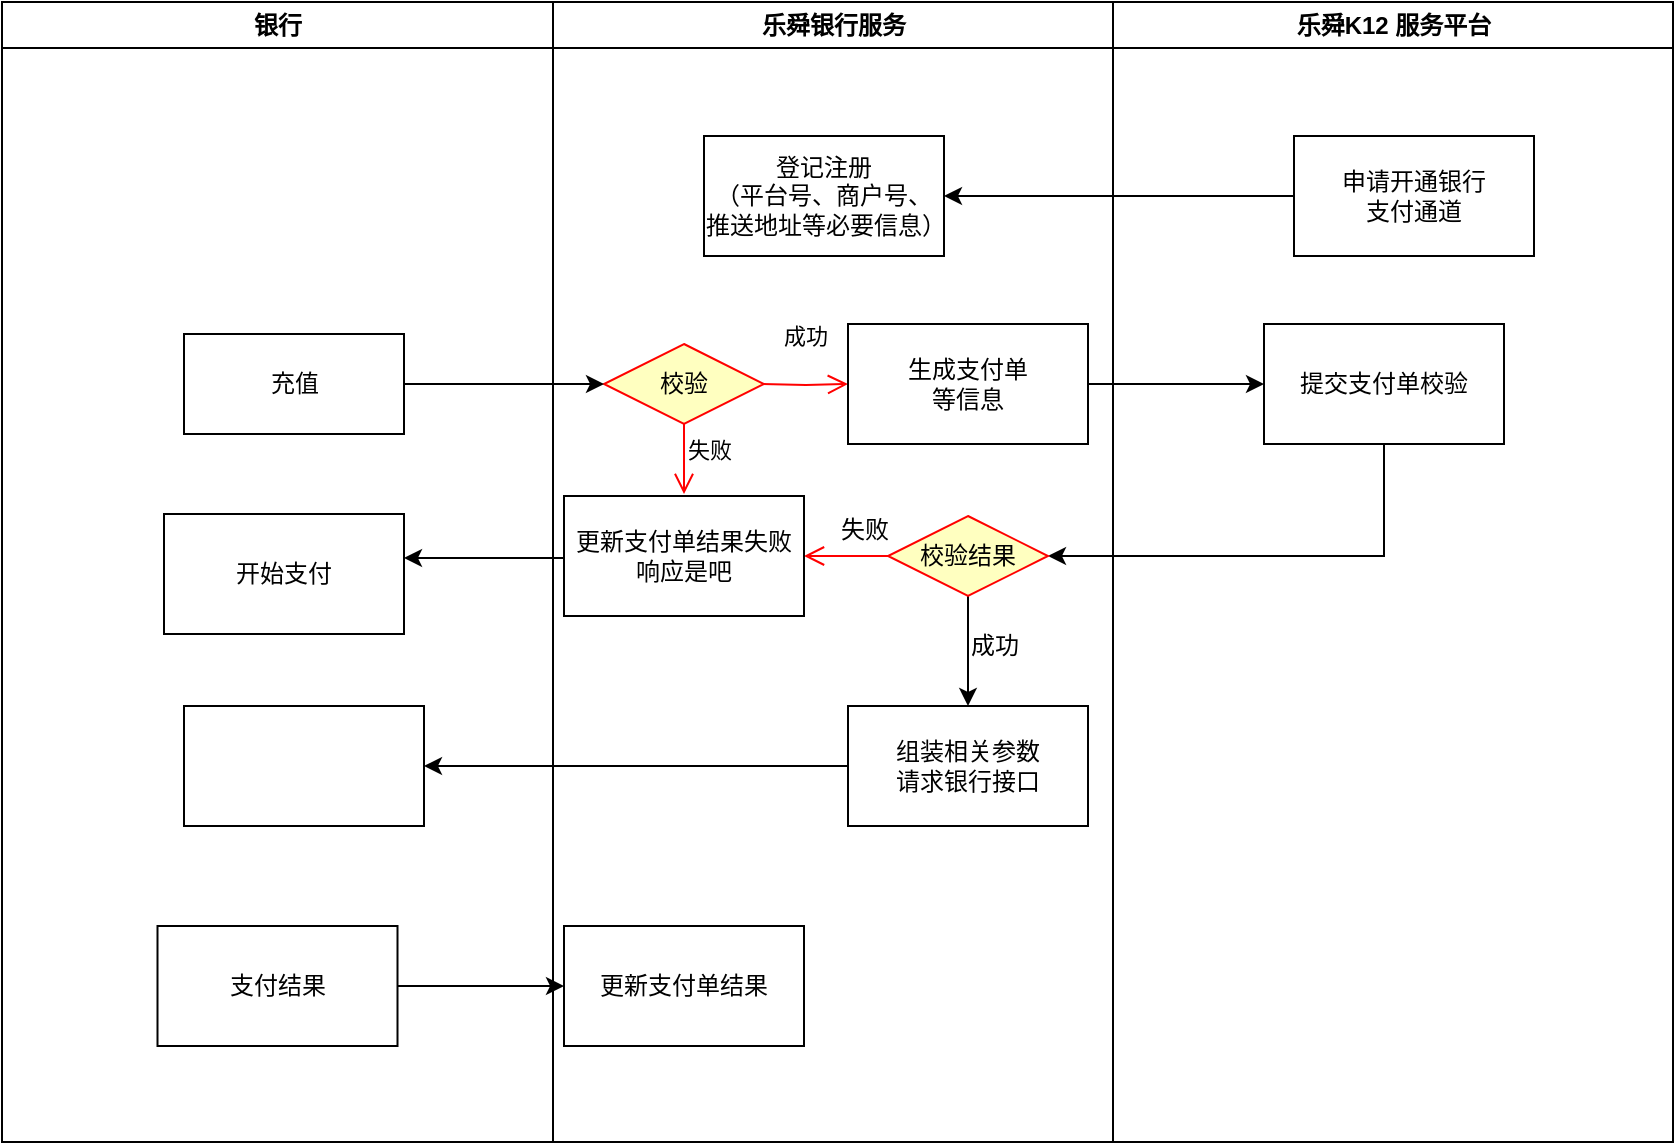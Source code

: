 <mxfile version="20.2.3" type="github">
  <diagram name="Page-1" id="e7e014a7-5840-1c2e-5031-d8a46d1fe8dd">
    <mxGraphModel dx="1002" dy="751" grid="1" gridSize="10" guides="1" tooltips="1" connect="1" arrows="1" fold="1" page="1" pageScale="1" pageWidth="1169" pageHeight="826" background="none" math="0" shadow="0">
      <root>
        <mxCell id="0" />
        <mxCell id="1" parent="0" />
        <mxCell id="2" value="银行" style="swimlane;whiteSpace=wrap;startSize=23;shadow=0;" parent="1" vertex="1">
          <mxGeometry x="169" y="128" width="275.5" height="570" as="geometry" />
        </mxCell>
        <mxCell id="CT-FRNJOSpLmzu2k3ldo-54" value="充值" style="html=1;" vertex="1" parent="2">
          <mxGeometry x="91" y="166" width="110" height="50" as="geometry" />
        </mxCell>
        <mxCell id="CT-FRNJOSpLmzu2k3ldo-99" value="支付结果" style="whiteSpace=wrap;html=1;fillColor=rgb(255, 255, 255);strokeColor=rgb(0, 0, 0);fontColor=rgb(0, 0, 0);rounded=0;" vertex="1" parent="2">
          <mxGeometry x="77.75" y="462" width="120" height="60" as="geometry" />
        </mxCell>
        <mxCell id="CT-FRNJOSpLmzu2k3ldo-113" value="" style="whiteSpace=wrap;html=1;fillColor=rgb(255, 255, 255);strokeColor=rgb(0, 0, 0);fontColor=rgb(0, 0, 0);rounded=0;" vertex="1" parent="2">
          <mxGeometry x="91" y="352" width="120" height="60" as="geometry" />
        </mxCell>
        <mxCell id="3" value="乐舜银行服务" style="swimlane;whiteSpace=wrap;startSize=23;" parent="1" vertex="1">
          <mxGeometry x="444.5" y="128" width="280" height="570" as="geometry" />
        </mxCell>
        <mxCell id="CT-FRNJOSpLmzu2k3ldo-50" value="登记注册&lt;br&gt;（平台号、商户号、推送地址等必要信息）" style="whiteSpace=wrap;html=1;fillColor=rgb(255, 255, 255);strokeColor=rgb(0, 0, 0);fontColor=rgb(0, 0, 0);rounded=0;" vertex="1" parent="3">
          <mxGeometry x="75.5" y="67" width="120" height="60" as="geometry" />
        </mxCell>
        <mxCell id="CT-FRNJOSpLmzu2k3ldo-69" value="校验" style="rhombus;whiteSpace=wrap;html=1;fillColor=#ffffc0;strokeColor=#ff0000;" vertex="1" parent="3">
          <mxGeometry x="25.5" y="171" width="80" height="40" as="geometry" />
        </mxCell>
        <mxCell id="CT-FRNJOSpLmzu2k3ldo-70" value="成功" style="edgeStyle=orthogonalEdgeStyle;html=1;align=left;verticalAlign=bottom;endArrow=open;endSize=8;strokeColor=#ff0000;rounded=0;entryX=0;entryY=0.5;entryDx=0;entryDy=0;" edge="1" parent="3" target="CT-FRNJOSpLmzu2k3ldo-72">
          <mxGeometry x="-0.6" y="15" relative="1" as="geometry">
            <mxPoint x="154.5" y="191" as="targetPoint" />
            <mxPoint x="104.5" y="191" as="sourcePoint" />
            <mxPoint as="offset" />
          </mxGeometry>
        </mxCell>
        <mxCell id="CT-FRNJOSpLmzu2k3ldo-71" value="失败" style="edgeStyle=orthogonalEdgeStyle;html=1;align=left;verticalAlign=top;endArrow=open;endSize=8;strokeColor=#ff0000;rounded=0;" edge="1" source="CT-FRNJOSpLmzu2k3ldo-69" parent="3">
          <mxGeometry x="-1" relative="1" as="geometry">
            <mxPoint x="65.5" y="246" as="targetPoint" />
          </mxGeometry>
        </mxCell>
        <mxCell id="CT-FRNJOSpLmzu2k3ldo-72" value="生成支付单&lt;br&gt;等信息" style="rounded=0;whiteSpace=wrap;html=1;" vertex="1" parent="3">
          <mxGeometry x="147.5" y="161" width="120" height="60" as="geometry" />
        </mxCell>
        <mxCell id="CT-FRNJOSpLmzu2k3ldo-106" value="组装相关参数&lt;br&gt;请求银行接口" style="rounded=0;whiteSpace=wrap;html=1;" vertex="1" parent="3">
          <mxGeometry x="147.5" y="352" width="120" height="60" as="geometry" />
        </mxCell>
        <mxCell id="CT-FRNJOSpLmzu2k3ldo-101" value="更新支付单结果" style="whiteSpace=wrap;html=1;fillColor=rgb(255, 255, 255);strokeColor=rgb(0, 0, 0);fontColor=rgb(0, 0, 0);rounded=0;" vertex="1" parent="3">
          <mxGeometry x="5.5" y="462" width="120" height="60" as="geometry" />
        </mxCell>
        <mxCell id="CT-FRNJOSpLmzu2k3ldo-108" value="成功" style="text;html=1;align=center;verticalAlign=middle;resizable=0;points=[];autosize=1;strokeColor=none;fillColor=none;" vertex="1" parent="3">
          <mxGeometry x="195.5" y="307" width="50" height="30" as="geometry" />
        </mxCell>
        <mxCell id="4" value="乐舜K12 服务平台" style="swimlane;whiteSpace=wrap" parent="1" vertex="1">
          <mxGeometry x="724.5" y="128" width="280" height="570" as="geometry" />
        </mxCell>
        <mxCell id="CT-FRNJOSpLmzu2k3ldo-49" value="申请开通银行&lt;br&gt;支付通道" style="rounded=0;whiteSpace=wrap;html=1;" vertex="1" parent="4">
          <mxGeometry x="90.5" y="67" width="120" height="60" as="geometry" />
        </mxCell>
        <mxCell id="CT-FRNJOSpLmzu2k3ldo-76" value="提交支付单校验" style="whiteSpace=wrap;html=1;fillColor=rgb(255, 255, 255);strokeColor=rgb(0, 0, 0);fontColor=rgb(0, 0, 0);rounded=0;" vertex="1" parent="4">
          <mxGeometry x="75.5" y="161" width="120" height="60" as="geometry" />
        </mxCell>
        <mxCell id="CT-FRNJOSpLmzu2k3ldo-51" value="" style="edgeStyle=orthogonalEdgeStyle;rounded=0;orthogonalLoop=1;jettySize=auto;html=1;" edge="1" parent="1" source="CT-FRNJOSpLmzu2k3ldo-49" target="CT-FRNJOSpLmzu2k3ldo-50">
          <mxGeometry relative="1" as="geometry" />
        </mxCell>
        <mxCell id="CT-FRNJOSpLmzu2k3ldo-61" value="" style="edgeStyle=orthogonalEdgeStyle;rounded=0;orthogonalLoop=1;jettySize=auto;html=1;" edge="1" parent="1" source="CT-FRNJOSpLmzu2k3ldo-54">
          <mxGeometry relative="1" as="geometry">
            <mxPoint x="470" y="319" as="targetPoint" />
          </mxGeometry>
        </mxCell>
        <mxCell id="CT-FRNJOSpLmzu2k3ldo-77" value="" style="edgeStyle=orthogonalEdgeStyle;rounded=0;orthogonalLoop=1;jettySize=auto;html=1;" edge="1" parent="1" source="CT-FRNJOSpLmzu2k3ldo-72" target="CT-FRNJOSpLmzu2k3ldo-76">
          <mxGeometry relative="1" as="geometry" />
        </mxCell>
        <mxCell id="CT-FRNJOSpLmzu2k3ldo-85" value="" style="edgeStyle=orthogonalEdgeStyle;rounded=0;orthogonalLoop=1;jettySize=auto;html=1;entryX=1;entryY=0.5;entryDx=0;entryDy=0;exitX=0.5;exitY=1;exitDx=0;exitDy=0;" edge="1" parent="1" source="CT-FRNJOSpLmzu2k3ldo-76" target="CT-FRNJOSpLmzu2k3ldo-86">
          <mxGeometry relative="1" as="geometry">
            <mxPoint x="710" y="443" as="targetPoint" />
          </mxGeometry>
        </mxCell>
        <mxCell id="CT-FRNJOSpLmzu2k3ldo-95" value="开始支付" style="whiteSpace=wrap;html=1;fillColor=rgb(255, 255, 255);strokeColor=rgb(0, 0, 0);fontColor=rgb(0, 0, 0);rounded=0;" vertex="1" parent="1">
          <mxGeometry x="250" y="384" width="120" height="60" as="geometry" />
        </mxCell>
        <mxCell id="CT-FRNJOSpLmzu2k3ldo-102" value="" style="edgeStyle=orthogonalEdgeStyle;rounded=0;orthogonalLoop=1;jettySize=auto;html=1;" edge="1" parent="1" source="CT-FRNJOSpLmzu2k3ldo-99" target="CT-FRNJOSpLmzu2k3ldo-101">
          <mxGeometry relative="1" as="geometry" />
        </mxCell>
        <mxCell id="CT-FRNJOSpLmzu2k3ldo-107" value="" style="edgeStyle=orthogonalEdgeStyle;rounded=0;orthogonalLoop=1;jettySize=auto;html=1;" edge="1" parent="1" source="CT-FRNJOSpLmzu2k3ldo-86" target="CT-FRNJOSpLmzu2k3ldo-106">
          <mxGeometry relative="1" as="geometry" />
        </mxCell>
        <mxCell id="CT-FRNJOSpLmzu2k3ldo-86" value="校验结果" style="rhombus;whiteSpace=wrap;html=1;fillColor=#ffffc0;strokeColor=#ff0000;" vertex="1" parent="1">
          <mxGeometry x="612" y="385" width="80" height="40" as="geometry" />
        </mxCell>
        <mxCell id="CT-FRNJOSpLmzu2k3ldo-88" value="" style="edgeStyle=orthogonalEdgeStyle;html=1;align=left;verticalAlign=top;endArrow=open;endSize=8;strokeColor=#ff0000;rounded=0;" edge="1" source="CT-FRNJOSpLmzu2k3ldo-86" parent="1">
          <mxGeometry x="-1" relative="1" as="geometry">
            <mxPoint x="570" y="405" as="targetPoint" />
          </mxGeometry>
        </mxCell>
        <mxCell id="CT-FRNJOSpLmzu2k3ldo-89" value="更新支付单结果失败&lt;br&gt;响应是吧" style="rounded=0;whiteSpace=wrap;html=1;" vertex="1" parent="1">
          <mxGeometry x="450" y="375" width="120" height="60" as="geometry" />
        </mxCell>
        <mxCell id="CT-FRNJOSpLmzu2k3ldo-96" value="" style="edgeStyle=orthogonalEdgeStyle;rounded=0;orthogonalLoop=1;jettySize=auto;html=1;" edge="1" parent="1">
          <mxGeometry relative="1" as="geometry">
            <mxPoint x="450" y="406" as="sourcePoint" />
            <mxPoint x="370" y="406" as="targetPoint" />
          </mxGeometry>
        </mxCell>
        <mxCell id="CT-FRNJOSpLmzu2k3ldo-103" value="失败" style="text;html=1;align=center;verticalAlign=middle;resizable=0;points=[];autosize=1;strokeColor=none;fillColor=none;" vertex="1" parent="1">
          <mxGeometry x="575" y="377" width="50" height="30" as="geometry" />
        </mxCell>
        <mxCell id="CT-FRNJOSpLmzu2k3ldo-114" value="" style="edgeStyle=orthogonalEdgeStyle;rounded=0;orthogonalLoop=1;jettySize=auto;html=1;" edge="1" parent="1" source="CT-FRNJOSpLmzu2k3ldo-106" target="CT-FRNJOSpLmzu2k3ldo-113">
          <mxGeometry relative="1" as="geometry" />
        </mxCell>
      </root>
    </mxGraphModel>
  </diagram>
</mxfile>
